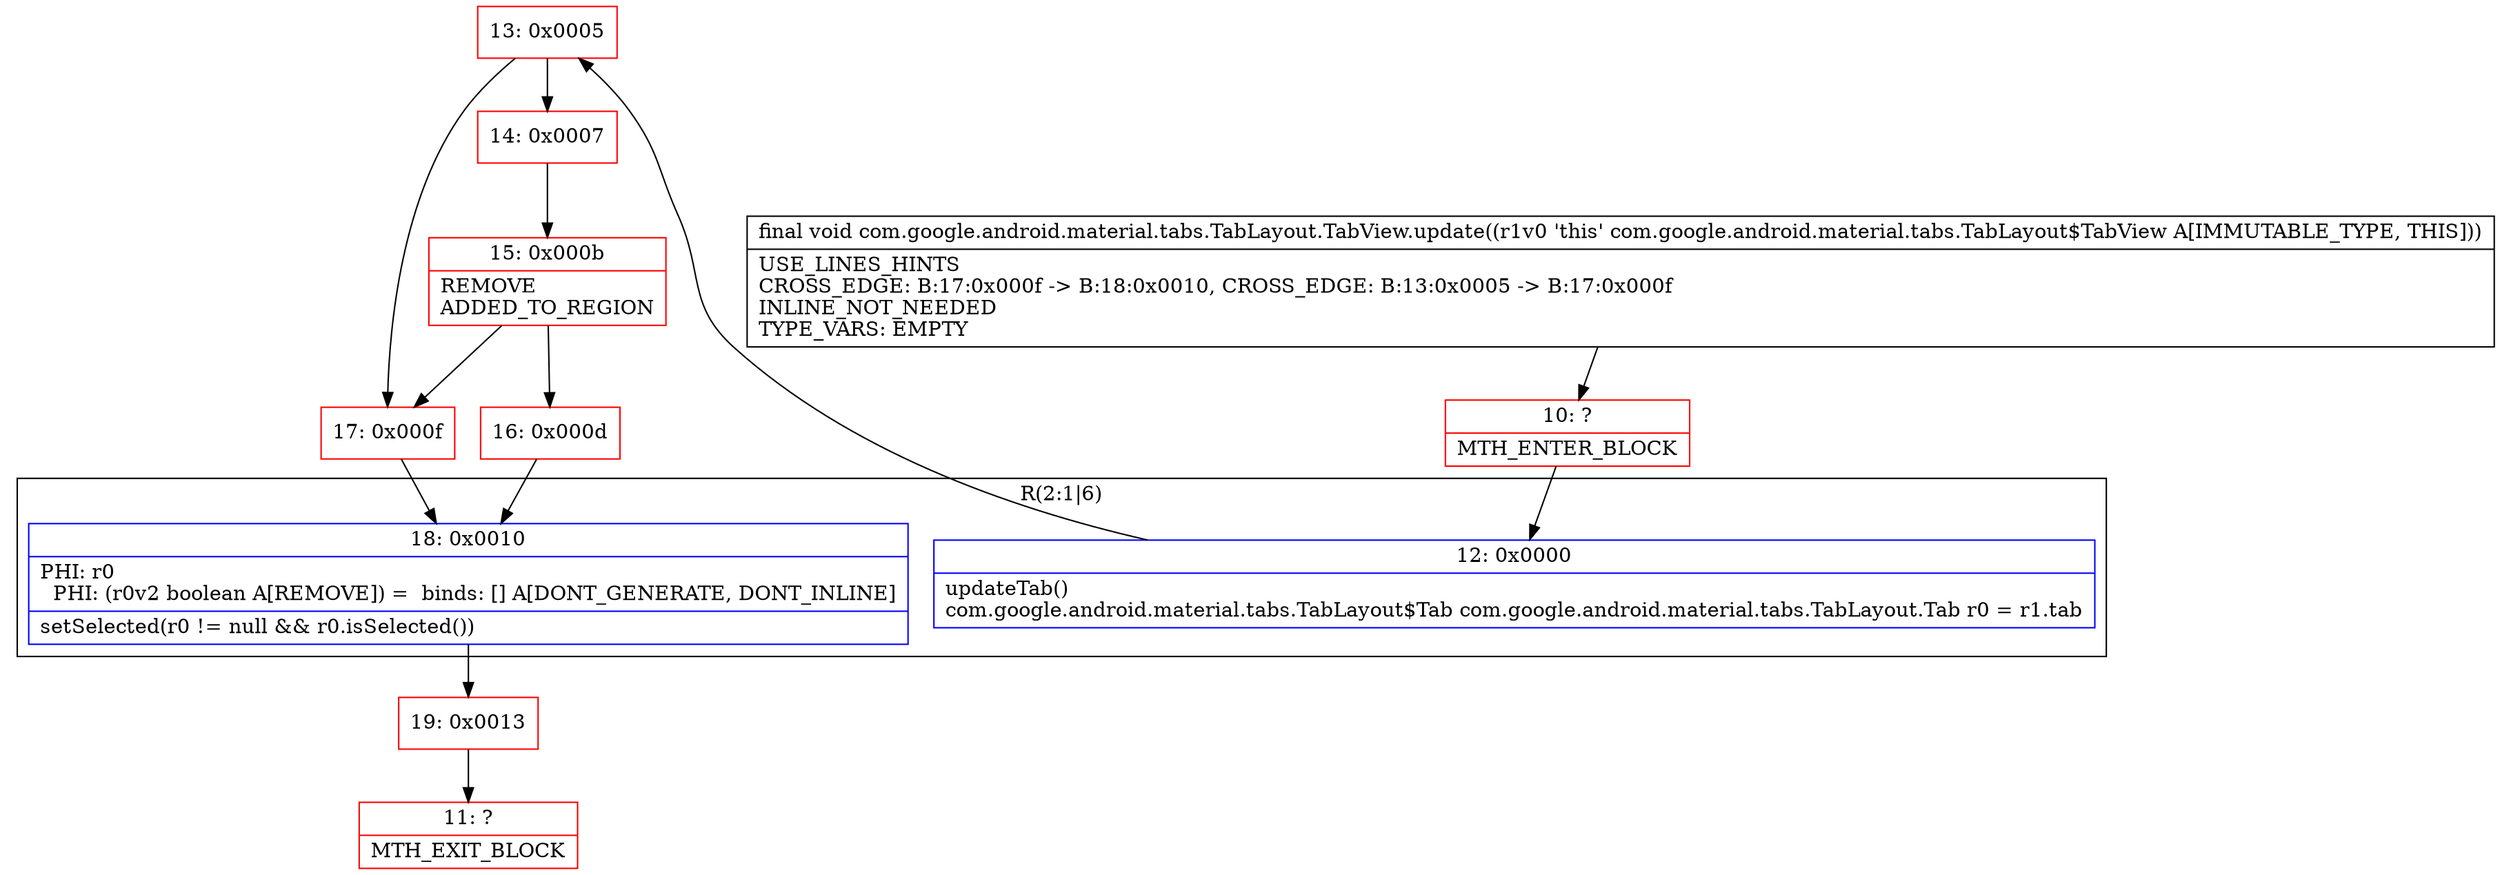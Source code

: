 digraph "CFG forcom.google.android.material.tabs.TabLayout.TabView.update()V" {
subgraph cluster_Region_571733853 {
label = "R(2:1|6)";
node [shape=record,color=blue];
Node_12 [shape=record,label="{12\:\ 0x0000|updateTab()\lcom.google.android.material.tabs.TabLayout$Tab com.google.android.material.tabs.TabLayout.Tab r0 = r1.tab\l}"];
Node_18 [shape=record,label="{18\:\ 0x0010|PHI: r0 \l  PHI: (r0v2 boolean A[REMOVE]) =  binds: [] A[DONT_GENERATE, DONT_INLINE]\l|setSelected(r0 != null && r0.isSelected())\l}"];
}
Node_10 [shape=record,color=red,label="{10\:\ ?|MTH_ENTER_BLOCK\l}"];
Node_13 [shape=record,color=red,label="{13\:\ 0x0005}"];
Node_14 [shape=record,color=red,label="{14\:\ 0x0007}"];
Node_15 [shape=record,color=red,label="{15\:\ 0x000b|REMOVE\lADDED_TO_REGION\l}"];
Node_16 [shape=record,color=red,label="{16\:\ 0x000d}"];
Node_19 [shape=record,color=red,label="{19\:\ 0x0013}"];
Node_11 [shape=record,color=red,label="{11\:\ ?|MTH_EXIT_BLOCK\l}"];
Node_17 [shape=record,color=red,label="{17\:\ 0x000f}"];
MethodNode[shape=record,label="{final void com.google.android.material.tabs.TabLayout.TabView.update((r1v0 'this' com.google.android.material.tabs.TabLayout$TabView A[IMMUTABLE_TYPE, THIS]))  | USE_LINES_HINTS\lCROSS_EDGE: B:17:0x000f \-\> B:18:0x0010, CROSS_EDGE: B:13:0x0005 \-\> B:17:0x000f\lINLINE_NOT_NEEDED\lTYPE_VARS: EMPTY\l}"];
MethodNode -> Node_10;Node_12 -> Node_13;
Node_18 -> Node_19;
Node_10 -> Node_12;
Node_13 -> Node_14;
Node_13 -> Node_17;
Node_14 -> Node_15;
Node_15 -> Node_16;
Node_15 -> Node_17;
Node_16 -> Node_18;
Node_19 -> Node_11;
Node_17 -> Node_18;
}

